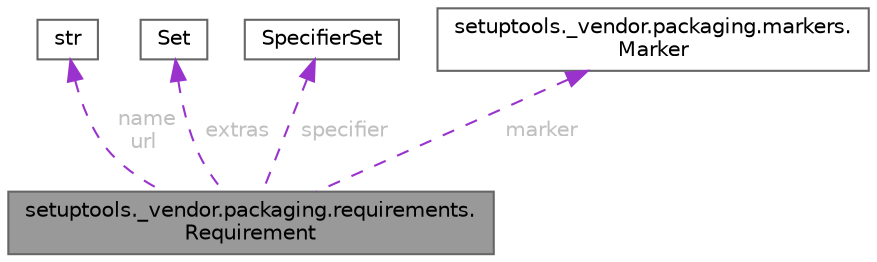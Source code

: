 digraph "setuptools._vendor.packaging.requirements.Requirement"
{
 // LATEX_PDF_SIZE
  bgcolor="transparent";
  edge [fontname=Helvetica,fontsize=10,labelfontname=Helvetica,labelfontsize=10];
  node [fontname=Helvetica,fontsize=10,shape=box,height=0.2,width=0.4];
  Node1 [id="Node000001",label="setuptools._vendor.packaging.requirements.\lRequirement",height=0.2,width=0.4,color="gray40", fillcolor="grey60", style="filled", fontcolor="black",tooltip=" "];
  Node2 -> Node1 [id="edge1_Node000001_Node000002",dir="back",color="darkorchid3",style="dashed",tooltip=" ",label=" name\nurl",fontcolor="grey" ];
  Node2 [id="Node000002",label="str",height=0.2,width=0.4,color="gray40", fillcolor="white", style="filled",tooltip=" "];
  Node3 -> Node1 [id="edge2_Node000001_Node000003",dir="back",color="darkorchid3",style="dashed",tooltip=" ",label=" extras",fontcolor="grey" ];
  Node3 [id="Node000003",label="Set",height=0.2,width=0.4,color="gray40", fillcolor="white", style="filled",tooltip=" "];
  Node4 -> Node1 [id="edge3_Node000001_Node000004",dir="back",color="darkorchid3",style="dashed",tooltip=" ",label=" specifier",fontcolor="grey" ];
  Node4 [id="Node000004",label="SpecifierSet",height=0.2,width=0.4,color="gray40", fillcolor="white", style="filled",tooltip=" "];
  Node5 -> Node1 [id="edge4_Node000001_Node000005",dir="back",color="darkorchid3",style="dashed",tooltip=" ",label=" marker",fontcolor="grey" ];
  Node5 [id="Node000005",label="setuptools._vendor.packaging.markers.\lMarker",height=0.2,width=0.4,color="gray40", fillcolor="white", style="filled",URL="$classsetuptools_1_1__vendor_1_1packaging_1_1markers_1_1_marker.html",tooltip=" "];
}
